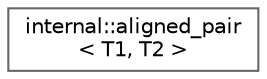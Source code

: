 digraph "类继承关系图"
{
 // LATEX_PDF_SIZE
  bgcolor="transparent";
  edge [fontname=Helvetica,fontsize=10,labelfontname=Helvetica,labelfontsize=10];
  node [fontname=Helvetica,fontsize=10,shape=box,height=0.2,width=0.4];
  rankdir="LR";
  Node0 [id="Node000000",label="internal::aligned_pair\l\< T1, T2 \>",height=0.2,width=0.4,color="grey40", fillcolor="white", style="filled",URL="$structinternal_1_1aligned__pair.html",tooltip=" "];
}
